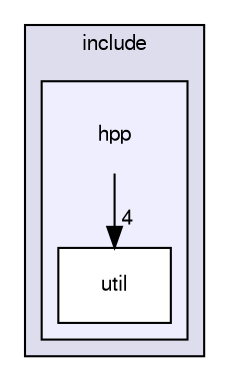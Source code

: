 digraph "hpp" {
  compound=true
  node [ fontsize="10", fontname="FreeSans"];
  edge [ labelfontsize="10", labelfontname="FreeSans"];
  subgraph clusterdir_d44c64559bbebec7f509842c48db8b23 {
    graph [ bgcolor="#ddddee", pencolor="black", label="include" fontname="FreeSans", fontsize="10", URL="dir_d44c64559bbebec7f509842c48db8b23.html"]
  subgraph clusterdir_766a2b2ecef16448f861b8cf84e3a157 {
    graph [ bgcolor="#eeeeff", pencolor="black", label="" URL="dir_766a2b2ecef16448f861b8cf84e3a157.html"];
    dir_766a2b2ecef16448f861b8cf84e3a157 [shape=plaintext label="hpp"];
    dir_fa1237fe593ef72a3ba2631b322ad539 [shape=box label="util" color="black" fillcolor="white" style="filled" URL="dir_fa1237fe593ef72a3ba2631b322ad539.html"];
  }
  }
  dir_766a2b2ecef16448f861b8cf84e3a157->dir_fa1237fe593ef72a3ba2631b322ad539 [headlabel="4", labeldistance=1.5 headhref="dir_000001_000002.html"];
}
